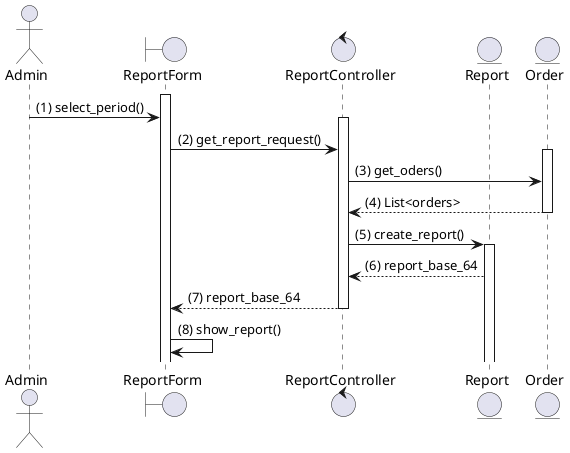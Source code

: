 @startuml
actor Admin
boundary ReportForm
control ReportController
entity Report
entity Order

activate ReportForm
Admin -> ReportForm : (1) select_period()

activate ReportController
ReportForm -> ReportController : (2) get_report_request()

activate Order
ReportController -> Order : (3) get_oders()
Order --> ReportController : (4) List<orders>
deactivate Order

ReportController -> Report : (5) create_report()
activate Report
Report --> ReportController : (6) report_base_64

ReportController --> ReportForm : (7) report_base_64
deactivate ReportController

ReportForm -> ReportForm : (8) show_report()

@enduml
